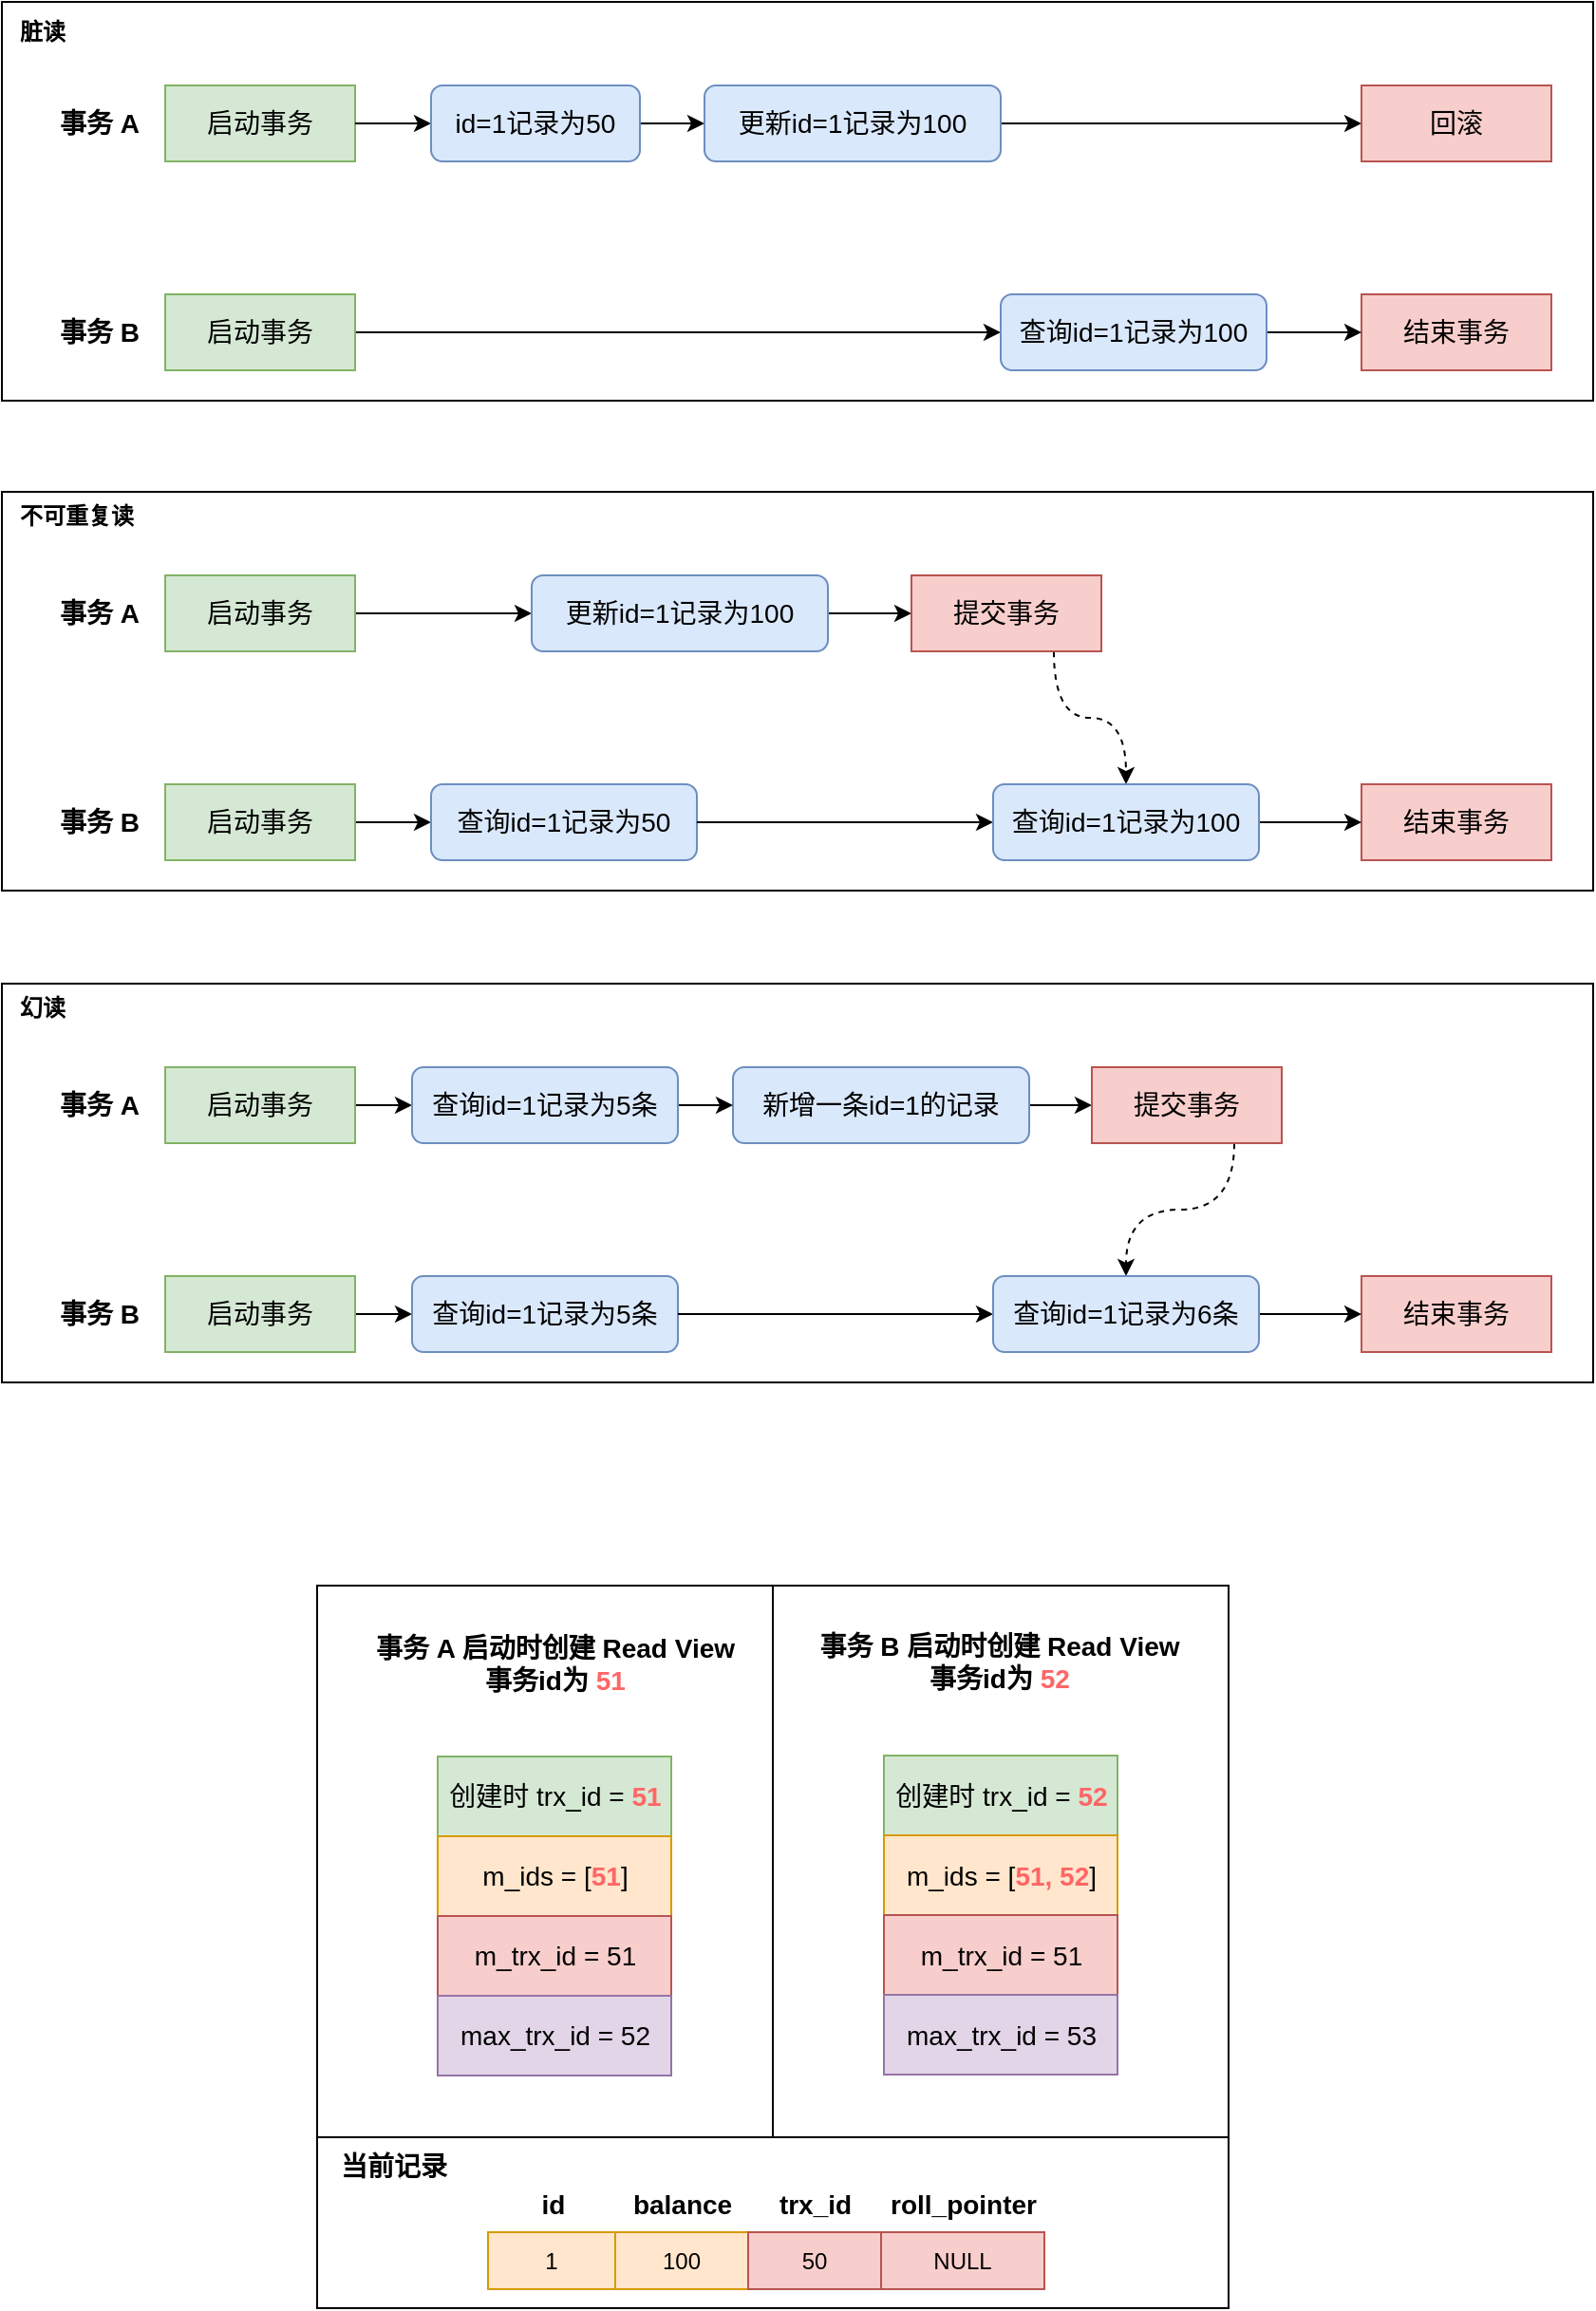 <mxfile version="22.1.11" type="github">
  <diagram name="第 1 页" id="gNZCSh1aHm1mI09cRFBn">
    <mxGraphModel dx="1434" dy="738" grid="0" gridSize="10" guides="1" tooltips="1" connect="1" arrows="1" fold="1" page="0" pageScale="1" pageWidth="827" pageHeight="1169" math="0" shadow="0">
      <root>
        <mxCell id="0" />
        <mxCell id="1" parent="0" />
        <mxCell id="nNNX8MQlH7M-ghWA_yyd-26" value="" style="rounded=0;whiteSpace=wrap;html=1;" vertex="1" parent="1">
          <mxGeometry x="210" y="1260.5" width="480" height="90" as="geometry" />
        </mxCell>
        <mxCell id="nNNX8MQlH7M-ghWA_yyd-12" value="" style="rounded=0;whiteSpace=wrap;html=1;" vertex="1" parent="1">
          <mxGeometry x="450" y="970" width="240" height="290.5" as="geometry" />
        </mxCell>
        <mxCell id="nNNX8MQlH7M-ghWA_yyd-11" value="" style="rounded=0;whiteSpace=wrap;html=1;" vertex="1" parent="1">
          <mxGeometry x="210" y="970" width="240" height="290.5" as="geometry" />
        </mxCell>
        <mxCell id="t-oszIujtScnOQRCRIdi-20" value="" style="rounded=0;whiteSpace=wrap;html=1;" parent="1" vertex="1">
          <mxGeometry x="44" y="136" width="838" height="210" as="geometry" />
        </mxCell>
        <mxCell id="t-oszIujtScnOQRCRIdi-9" style="edgeStyle=orthogonalEdgeStyle;rounded=0;orthogonalLoop=1;jettySize=auto;html=1;exitX=1;exitY=0.5;exitDx=0;exitDy=0;entryX=0;entryY=0.5;entryDx=0;entryDy=0;" parent="1" source="t-oszIujtScnOQRCRIdi-15" target="t-oszIujtScnOQRCRIdi-3" edge="1">
          <mxGeometry relative="1" as="geometry" />
        </mxCell>
        <mxCell id="t-oszIujtScnOQRCRIdi-1" value="&lt;font style=&quot;font-size: 14px;&quot;&gt;启动事务&lt;/font&gt;" style="rounded=0;whiteSpace=wrap;html=1;fillColor=#d5e8d4;strokeColor=#82b366;" parent="1" vertex="1">
          <mxGeometry x="130" y="180" width="100" height="40" as="geometry" />
        </mxCell>
        <mxCell id="t-oszIujtScnOQRCRIdi-10" style="edgeStyle=orthogonalEdgeStyle;rounded=0;orthogonalLoop=1;jettySize=auto;html=1;exitX=1;exitY=0.5;exitDx=0;exitDy=0;entryX=0;entryY=0.5;entryDx=0;entryDy=0;" parent="1" source="t-oszIujtScnOQRCRIdi-3" target="t-oszIujtScnOQRCRIdi-4" edge="1">
          <mxGeometry relative="1" as="geometry" />
        </mxCell>
        <mxCell id="t-oszIujtScnOQRCRIdi-3" value="&lt;font style=&quot;font-size: 14px;&quot;&gt;更新id=1记录为100&lt;/font&gt;" style="rounded=1;whiteSpace=wrap;html=1;fillColor=#dae8fc;strokeColor=#6c8ebf;" parent="1" vertex="1">
          <mxGeometry x="414" y="180" width="156" height="40" as="geometry" />
        </mxCell>
        <mxCell id="t-oszIujtScnOQRCRIdi-4" value="&lt;font style=&quot;font-size: 14px;&quot;&gt;回滚&lt;/font&gt;" style="rounded=0;whiteSpace=wrap;html=1;fillColor=#f8cecc;strokeColor=#b85450;" parent="1" vertex="1">
          <mxGeometry x="760" y="180" width="100" height="40" as="geometry" />
        </mxCell>
        <mxCell id="t-oszIujtScnOQRCRIdi-11" style="edgeStyle=orthogonalEdgeStyle;rounded=0;orthogonalLoop=1;jettySize=auto;html=1;exitX=1;exitY=0.5;exitDx=0;exitDy=0;entryX=0;entryY=0.5;entryDx=0;entryDy=0;" parent="1" source="t-oszIujtScnOQRCRIdi-5" target="t-oszIujtScnOQRCRIdi-8" edge="1">
          <mxGeometry relative="1" as="geometry" />
        </mxCell>
        <mxCell id="t-oszIujtScnOQRCRIdi-5" value="&lt;font style=&quot;font-size: 14px;&quot;&gt;启动事务&lt;/font&gt;" style="rounded=0;whiteSpace=wrap;html=1;fillColor=#d5e8d4;strokeColor=#82b366;" parent="1" vertex="1">
          <mxGeometry x="130" y="290" width="100" height="40" as="geometry" />
        </mxCell>
        <mxCell id="t-oszIujtScnOQRCRIdi-7" value="&lt;font style=&quot;font-size: 14px;&quot;&gt;结束事务&lt;/font&gt;" style="rounded=0;whiteSpace=wrap;html=1;fillColor=#f8cecc;strokeColor=#b85450;" parent="1" vertex="1">
          <mxGeometry x="760" y="290" width="100" height="40" as="geometry" />
        </mxCell>
        <mxCell id="t-oszIujtScnOQRCRIdi-12" style="edgeStyle=orthogonalEdgeStyle;rounded=0;orthogonalLoop=1;jettySize=auto;html=1;exitX=1;exitY=0.5;exitDx=0;exitDy=0;" parent="1" source="t-oszIujtScnOQRCRIdi-8" target="t-oszIujtScnOQRCRIdi-7" edge="1">
          <mxGeometry relative="1" as="geometry" />
        </mxCell>
        <mxCell id="t-oszIujtScnOQRCRIdi-8" value="&lt;font style=&quot;font-size: 14px;&quot;&gt;查询id=1记录为100&lt;/font&gt;" style="rounded=1;whiteSpace=wrap;html=1;fillColor=#dae8fc;strokeColor=#6c8ebf;" parent="1" vertex="1">
          <mxGeometry x="570" y="290" width="140" height="40" as="geometry" />
        </mxCell>
        <mxCell id="t-oszIujtScnOQRCRIdi-13" value="&lt;font style=&quot;font-size: 14px;&quot;&gt;&lt;b&gt;事务 A&lt;/b&gt;&lt;/font&gt;" style="text;html=1;align=center;verticalAlign=middle;resizable=0;points=[];autosize=1;strokeColor=none;fillColor=none;" parent="1" vertex="1">
          <mxGeometry x="60" y="185" width="70" height="30" as="geometry" />
        </mxCell>
        <mxCell id="t-oszIujtScnOQRCRIdi-14" value="&lt;font style=&quot;font-size: 14px;&quot;&gt;&lt;b&gt;事务 B&lt;/b&gt;&lt;/font&gt;" style="text;html=1;align=center;verticalAlign=middle;resizable=0;points=[];autosize=1;strokeColor=none;fillColor=none;" parent="1" vertex="1">
          <mxGeometry x="60" y="295" width="70" height="30" as="geometry" />
        </mxCell>
        <mxCell id="t-oszIujtScnOQRCRIdi-16" value="" style="edgeStyle=orthogonalEdgeStyle;rounded=0;orthogonalLoop=1;jettySize=auto;html=1;exitX=1;exitY=0.5;exitDx=0;exitDy=0;entryX=0;entryY=0.5;entryDx=0;entryDy=0;" parent="1" source="t-oszIujtScnOQRCRIdi-1" target="t-oszIujtScnOQRCRIdi-15" edge="1">
          <mxGeometry relative="1" as="geometry">
            <mxPoint x="230" y="200" as="sourcePoint" />
            <mxPoint x="510" y="200" as="targetPoint" />
          </mxGeometry>
        </mxCell>
        <mxCell id="t-oszIujtScnOQRCRIdi-15" value="&lt;font style=&quot;font-size: 14px;&quot;&gt;id=1记录为50&lt;/font&gt;" style="rounded=1;whiteSpace=wrap;html=1;fillColor=#dae8fc;strokeColor=#6c8ebf;" parent="1" vertex="1">
          <mxGeometry x="270" y="180" width="110" height="40" as="geometry" />
        </mxCell>
        <mxCell id="t-oszIujtScnOQRCRIdi-21" value="&lt;b&gt;脏读&lt;/b&gt;" style="text;html=1;align=center;verticalAlign=middle;resizable=0;points=[];autosize=1;strokeColor=none;fillColor=none;" parent="1" vertex="1">
          <mxGeometry x="44" y="139" width="42" height="26" as="geometry" />
        </mxCell>
        <mxCell id="t-oszIujtScnOQRCRIdi-22" value="" style="rounded=0;whiteSpace=wrap;html=1;" parent="1" vertex="1">
          <mxGeometry x="44" y="394" width="838" height="210" as="geometry" />
        </mxCell>
        <mxCell id="t-oszIujtScnOQRCRIdi-41" style="edgeStyle=orthogonalEdgeStyle;rounded=0;orthogonalLoop=1;jettySize=auto;html=1;exitX=1;exitY=0.5;exitDx=0;exitDy=0;entryX=0;entryY=0.5;entryDx=0;entryDy=0;" parent="1" source="t-oszIujtScnOQRCRIdi-24" target="t-oszIujtScnOQRCRIdi-26" edge="1">
          <mxGeometry relative="1" as="geometry" />
        </mxCell>
        <mxCell id="t-oszIujtScnOQRCRIdi-24" value="&lt;font style=&quot;font-size: 14px;&quot;&gt;启动事务&lt;/font&gt;" style="rounded=0;whiteSpace=wrap;html=1;fillColor=#d5e8d4;strokeColor=#82b366;" parent="1" vertex="1">
          <mxGeometry x="130" y="438" width="100" height="40" as="geometry" />
        </mxCell>
        <mxCell id="t-oszIujtScnOQRCRIdi-25" style="edgeStyle=orthogonalEdgeStyle;rounded=0;orthogonalLoop=1;jettySize=auto;html=1;exitX=1;exitY=0.5;exitDx=0;exitDy=0;entryX=0;entryY=0.5;entryDx=0;entryDy=0;" parent="1" source="t-oszIujtScnOQRCRIdi-26" target="t-oszIujtScnOQRCRIdi-27" edge="1">
          <mxGeometry relative="1" as="geometry" />
        </mxCell>
        <mxCell id="t-oszIujtScnOQRCRIdi-26" value="&lt;font style=&quot;font-size: 14px;&quot;&gt;更新id=1记录为100&lt;/font&gt;" style="rounded=1;whiteSpace=wrap;html=1;fillColor=#dae8fc;strokeColor=#6c8ebf;" parent="1" vertex="1">
          <mxGeometry x="323" y="438" width="156" height="40" as="geometry" />
        </mxCell>
        <mxCell id="t-oszIujtScnOQRCRIdi-45" style="edgeStyle=orthogonalEdgeStyle;rounded=0;orthogonalLoop=1;jettySize=auto;html=1;exitX=0.75;exitY=1;exitDx=0;exitDy=0;entryX=0.5;entryY=0;entryDx=0;entryDy=0;dashed=1;curved=1;" parent="1" source="t-oszIujtScnOQRCRIdi-27" target="t-oszIujtScnOQRCRIdi-43" edge="1">
          <mxGeometry relative="1" as="geometry" />
        </mxCell>
        <mxCell id="t-oszIujtScnOQRCRIdi-27" value="&lt;font style=&quot;font-size: 14px;&quot;&gt;提交事务&lt;/font&gt;" style="rounded=0;whiteSpace=wrap;html=1;fillColor=#f8cecc;strokeColor=#b85450;" parent="1" vertex="1">
          <mxGeometry x="523" y="438" width="100" height="40" as="geometry" />
        </mxCell>
        <mxCell id="t-oszIujtScnOQRCRIdi-28" style="edgeStyle=orthogonalEdgeStyle;rounded=0;orthogonalLoop=1;jettySize=auto;html=1;exitX=1;exitY=0.5;exitDx=0;exitDy=0;entryX=0;entryY=0.5;entryDx=0;entryDy=0;" parent="1" source="t-oszIujtScnOQRCRIdi-29" target="t-oszIujtScnOQRCRIdi-32" edge="1">
          <mxGeometry relative="1" as="geometry" />
        </mxCell>
        <mxCell id="t-oszIujtScnOQRCRIdi-29" value="&lt;font style=&quot;font-size: 14px;&quot;&gt;启动事务&lt;/font&gt;" style="rounded=0;whiteSpace=wrap;html=1;fillColor=#d5e8d4;strokeColor=#82b366;" parent="1" vertex="1">
          <mxGeometry x="130" y="548" width="100" height="40" as="geometry" />
        </mxCell>
        <mxCell id="t-oszIujtScnOQRCRIdi-30" value="&lt;font style=&quot;font-size: 14px;&quot;&gt;结束事务&lt;/font&gt;" style="rounded=0;whiteSpace=wrap;html=1;fillColor=#f8cecc;strokeColor=#b85450;" parent="1" vertex="1">
          <mxGeometry x="760" y="548" width="100" height="40" as="geometry" />
        </mxCell>
        <mxCell id="t-oszIujtScnOQRCRIdi-31" style="edgeStyle=orthogonalEdgeStyle;rounded=0;orthogonalLoop=1;jettySize=auto;html=1;exitX=1;exitY=0.5;exitDx=0;exitDy=0;" parent="1" source="t-oszIujtScnOQRCRIdi-43" target="t-oszIujtScnOQRCRIdi-30" edge="1">
          <mxGeometry relative="1" as="geometry" />
        </mxCell>
        <mxCell id="t-oszIujtScnOQRCRIdi-32" value="&lt;font style=&quot;font-size: 14px;&quot;&gt;查询id=1记录为50&lt;/font&gt;" style="rounded=1;whiteSpace=wrap;html=1;fillColor=#dae8fc;strokeColor=#6c8ebf;" parent="1" vertex="1">
          <mxGeometry x="270" y="548" width="140" height="40" as="geometry" />
        </mxCell>
        <mxCell id="t-oszIujtScnOQRCRIdi-33" value="&lt;font style=&quot;font-size: 14px;&quot;&gt;&lt;b&gt;事务 A&lt;/b&gt;&lt;/font&gt;" style="text;html=1;align=center;verticalAlign=middle;resizable=0;points=[];autosize=1;strokeColor=none;fillColor=none;" parent="1" vertex="1">
          <mxGeometry x="60" y="443" width="70" height="30" as="geometry" />
        </mxCell>
        <mxCell id="t-oszIujtScnOQRCRIdi-34" value="&lt;font style=&quot;font-size: 14px;&quot;&gt;&lt;b&gt;事务 B&lt;/b&gt;&lt;/font&gt;" style="text;html=1;align=center;verticalAlign=middle;resizable=0;points=[];autosize=1;strokeColor=none;fillColor=none;" parent="1" vertex="1">
          <mxGeometry x="60" y="553" width="70" height="30" as="geometry" />
        </mxCell>
        <mxCell id="t-oszIujtScnOQRCRIdi-37" value="&lt;b&gt;不可重复读&lt;/b&gt;" style="text;html=1;align=center;verticalAlign=middle;resizable=0;points=[];autosize=1;strokeColor=none;fillColor=none;" parent="1" vertex="1">
          <mxGeometry x="44" y="394" width="78" height="26" as="geometry" />
        </mxCell>
        <mxCell id="t-oszIujtScnOQRCRIdi-44" value="" style="edgeStyle=orthogonalEdgeStyle;rounded=0;orthogonalLoop=1;jettySize=auto;html=1;exitX=1;exitY=0.5;exitDx=0;exitDy=0;" parent="1" source="t-oszIujtScnOQRCRIdi-32" target="t-oszIujtScnOQRCRIdi-43" edge="1">
          <mxGeometry relative="1" as="geometry">
            <mxPoint x="410" y="568" as="sourcePoint" />
            <mxPoint x="760" y="568" as="targetPoint" />
          </mxGeometry>
        </mxCell>
        <mxCell id="t-oszIujtScnOQRCRIdi-43" value="&lt;font style=&quot;font-size: 14px;&quot;&gt;查询id=1记录为100&lt;/font&gt;" style="rounded=1;whiteSpace=wrap;html=1;fillColor=#dae8fc;strokeColor=#6c8ebf;" parent="1" vertex="1">
          <mxGeometry x="566" y="548" width="140" height="40" as="geometry" />
        </mxCell>
        <mxCell id="t-oszIujtScnOQRCRIdi-46" value="" style="rounded=0;whiteSpace=wrap;html=1;" parent="1" vertex="1">
          <mxGeometry x="44" y="653" width="838" height="210" as="geometry" />
        </mxCell>
        <mxCell id="t-oszIujtScnOQRCRIdi-64" style="edgeStyle=orthogonalEdgeStyle;rounded=0;orthogonalLoop=1;jettySize=auto;html=1;exitX=1;exitY=0.5;exitDx=0;exitDy=0;entryX=0;entryY=0.5;entryDx=0;entryDy=0;" parent="1" source="t-oszIujtScnOQRCRIdi-48" target="t-oszIujtScnOQRCRIdi-63" edge="1">
          <mxGeometry relative="1" as="geometry" />
        </mxCell>
        <mxCell id="t-oszIujtScnOQRCRIdi-48" value="&lt;font style=&quot;font-size: 14px;&quot;&gt;启动事务&lt;/font&gt;" style="rounded=0;whiteSpace=wrap;html=1;fillColor=#d5e8d4;strokeColor=#82b366;" parent="1" vertex="1">
          <mxGeometry x="130" y="697" width="100" height="40" as="geometry" />
        </mxCell>
        <mxCell id="t-oszIujtScnOQRCRIdi-49" style="edgeStyle=orthogonalEdgeStyle;rounded=0;orthogonalLoop=1;jettySize=auto;html=1;exitX=1;exitY=0.5;exitDx=0;exitDy=0;entryX=0;entryY=0.5;entryDx=0;entryDy=0;" parent="1" source="t-oszIujtScnOQRCRIdi-50" target="t-oszIujtScnOQRCRIdi-52" edge="1">
          <mxGeometry relative="1" as="geometry" />
        </mxCell>
        <mxCell id="t-oszIujtScnOQRCRIdi-50" value="&lt;font style=&quot;font-size: 14px;&quot;&gt;新增一条id=1的记录&lt;/font&gt;" style="rounded=1;whiteSpace=wrap;html=1;fillColor=#dae8fc;strokeColor=#6c8ebf;" parent="1" vertex="1">
          <mxGeometry x="429" y="697" width="156" height="40" as="geometry" />
        </mxCell>
        <mxCell id="t-oszIujtScnOQRCRIdi-51" style="edgeStyle=orthogonalEdgeStyle;rounded=0;orthogonalLoop=1;jettySize=auto;html=1;exitX=0.75;exitY=1;exitDx=0;exitDy=0;entryX=0.5;entryY=0;entryDx=0;entryDy=0;dashed=1;curved=1;" parent="1" source="t-oszIujtScnOQRCRIdi-52" target="t-oszIujtScnOQRCRIdi-62" edge="1">
          <mxGeometry relative="1" as="geometry" />
        </mxCell>
        <mxCell id="t-oszIujtScnOQRCRIdi-52" value="&lt;font style=&quot;font-size: 14px;&quot;&gt;提交事务&lt;/font&gt;" style="rounded=0;whiteSpace=wrap;html=1;fillColor=#f8cecc;strokeColor=#b85450;" parent="1" vertex="1">
          <mxGeometry x="618" y="697" width="100" height="40" as="geometry" />
        </mxCell>
        <mxCell id="t-oszIujtScnOQRCRIdi-53" style="edgeStyle=orthogonalEdgeStyle;rounded=0;orthogonalLoop=1;jettySize=auto;html=1;exitX=1;exitY=0.5;exitDx=0;exitDy=0;entryX=0;entryY=0.5;entryDx=0;entryDy=0;" parent="1" source="t-oszIujtScnOQRCRIdi-54" target="t-oszIujtScnOQRCRIdi-57" edge="1">
          <mxGeometry relative="1" as="geometry" />
        </mxCell>
        <mxCell id="t-oszIujtScnOQRCRIdi-54" value="&lt;font style=&quot;font-size: 14px;&quot;&gt;启动事务&lt;/font&gt;" style="rounded=0;whiteSpace=wrap;html=1;fillColor=#d5e8d4;strokeColor=#82b366;" parent="1" vertex="1">
          <mxGeometry x="130" y="807" width="100" height="40" as="geometry" />
        </mxCell>
        <mxCell id="t-oszIujtScnOQRCRIdi-55" value="&lt;font style=&quot;font-size: 14px;&quot;&gt;结束事务&lt;/font&gt;" style="rounded=0;whiteSpace=wrap;html=1;fillColor=#f8cecc;strokeColor=#b85450;" parent="1" vertex="1">
          <mxGeometry x="760" y="807" width="100" height="40" as="geometry" />
        </mxCell>
        <mxCell id="t-oszIujtScnOQRCRIdi-56" style="edgeStyle=orthogonalEdgeStyle;rounded=0;orthogonalLoop=1;jettySize=auto;html=1;exitX=1;exitY=0.5;exitDx=0;exitDy=0;" parent="1" source="t-oszIujtScnOQRCRIdi-62" target="t-oszIujtScnOQRCRIdi-55" edge="1">
          <mxGeometry relative="1" as="geometry" />
        </mxCell>
        <mxCell id="t-oszIujtScnOQRCRIdi-57" value="&lt;font style=&quot;font-size: 14px;&quot;&gt;查询id=1记录为5条&lt;/font&gt;" style="rounded=1;whiteSpace=wrap;html=1;fillColor=#dae8fc;strokeColor=#6c8ebf;" parent="1" vertex="1">
          <mxGeometry x="260" y="807" width="140" height="40" as="geometry" />
        </mxCell>
        <mxCell id="t-oszIujtScnOQRCRIdi-58" value="&lt;font style=&quot;font-size: 14px;&quot;&gt;&lt;b&gt;事务 A&lt;/b&gt;&lt;/font&gt;" style="text;html=1;align=center;verticalAlign=middle;resizable=0;points=[];autosize=1;strokeColor=none;fillColor=none;" parent="1" vertex="1">
          <mxGeometry x="60" y="702" width="70" height="30" as="geometry" />
        </mxCell>
        <mxCell id="t-oszIujtScnOQRCRIdi-59" value="&lt;font style=&quot;font-size: 14px;&quot;&gt;&lt;b&gt;事务 B&lt;/b&gt;&lt;/font&gt;" style="text;html=1;align=center;verticalAlign=middle;resizable=0;points=[];autosize=1;strokeColor=none;fillColor=none;" parent="1" vertex="1">
          <mxGeometry x="60" y="812" width="70" height="30" as="geometry" />
        </mxCell>
        <mxCell id="t-oszIujtScnOQRCRIdi-60" value="&lt;b&gt;幻读&lt;/b&gt;" style="text;html=1;align=center;verticalAlign=middle;resizable=0;points=[];autosize=1;strokeColor=none;fillColor=none;" parent="1" vertex="1">
          <mxGeometry x="44" y="653" width="42" height="26" as="geometry" />
        </mxCell>
        <mxCell id="t-oszIujtScnOQRCRIdi-61" value="" style="edgeStyle=orthogonalEdgeStyle;rounded=0;orthogonalLoop=1;jettySize=auto;html=1;exitX=1;exitY=0.5;exitDx=0;exitDy=0;" parent="1" source="t-oszIujtScnOQRCRIdi-57" target="t-oszIujtScnOQRCRIdi-62" edge="1">
          <mxGeometry relative="1" as="geometry">
            <mxPoint x="410" y="827" as="sourcePoint" />
            <mxPoint x="760" y="827" as="targetPoint" />
          </mxGeometry>
        </mxCell>
        <mxCell id="t-oszIujtScnOQRCRIdi-62" value="&lt;font style=&quot;font-size: 14px;&quot;&gt;查询id=1记录为6条&lt;/font&gt;" style="rounded=1;whiteSpace=wrap;html=1;fillColor=#dae8fc;strokeColor=#6c8ebf;" parent="1" vertex="1">
          <mxGeometry x="566" y="807" width="140" height="40" as="geometry" />
        </mxCell>
        <mxCell id="t-oszIujtScnOQRCRIdi-65" style="edgeStyle=orthogonalEdgeStyle;rounded=0;orthogonalLoop=1;jettySize=auto;html=1;exitX=1;exitY=0.5;exitDx=0;exitDy=0;entryX=0;entryY=0.5;entryDx=0;entryDy=0;" parent="1" source="t-oszIujtScnOQRCRIdi-63" target="t-oszIujtScnOQRCRIdi-50" edge="1">
          <mxGeometry relative="1" as="geometry" />
        </mxCell>
        <mxCell id="t-oszIujtScnOQRCRIdi-63" value="&lt;font style=&quot;font-size: 14px;&quot;&gt;查询id=1记录为5条&lt;/font&gt;" style="rounded=1;whiteSpace=wrap;html=1;fillColor=#dae8fc;strokeColor=#6c8ebf;" parent="1" vertex="1">
          <mxGeometry x="260" y="697" width="140" height="40" as="geometry" />
        </mxCell>
        <mxCell id="nNNX8MQlH7M-ghWA_yyd-9" value="&lt;b style=&quot;font-size: 14px;&quot;&gt;事务 A 启动时创建 Read View&lt;br&gt;事务id为 &lt;font color=&quot;#ff6666&quot;&gt;51&lt;/font&gt;&lt;/b&gt;" style="text;html=1;align=center;verticalAlign=middle;resizable=0;points=[];autosize=1;strokeColor=none;fillColor=none;" vertex="1" parent="1">
          <mxGeometry x="230" y="985.5" width="210" height="50" as="geometry" />
        </mxCell>
        <mxCell id="nNNX8MQlH7M-ghWA_yyd-14" value="" style="group" vertex="1" connectable="0" parent="1">
          <mxGeometry x="273.5" y="1060" width="123" height="168" as="geometry" />
        </mxCell>
        <mxCell id="nNNX8MQlH7M-ghWA_yyd-1" value="&lt;font style=&quot;font-size: 14px;&quot;&gt;创建时 trx_id = &lt;font color=&quot;#ff6666&quot;&gt;&lt;b&gt;51&lt;/b&gt;&lt;/font&gt;&lt;/font&gt;" style="rounded=0;whiteSpace=wrap;html=1;fillColor=#d5e8d4;strokeColor=#82b366;" vertex="1" parent="nNNX8MQlH7M-ghWA_yyd-14">
          <mxGeometry width="123" height="42" as="geometry" />
        </mxCell>
        <mxCell id="nNNX8MQlH7M-ghWA_yyd-2" value="&lt;font style=&quot;font-size: 14px;&quot;&gt;m_ids = [&lt;font color=&quot;#ff6666&quot;&gt;&lt;b&gt;51&lt;/b&gt;&lt;/font&gt;]&lt;/font&gt;" style="rounded=0;whiteSpace=wrap;html=1;fillColor=#ffe6cc;strokeColor=#d79b00;" vertex="1" parent="nNNX8MQlH7M-ghWA_yyd-14">
          <mxGeometry y="42" width="123" height="42" as="geometry" />
        </mxCell>
        <mxCell id="nNNX8MQlH7M-ghWA_yyd-3" value="&lt;font style=&quot;font-size: 14px;&quot;&gt;m_trx_id = 51&lt;/font&gt;" style="rounded=0;whiteSpace=wrap;html=1;fillColor=#f8cecc;strokeColor=#b85450;" vertex="1" parent="nNNX8MQlH7M-ghWA_yyd-14">
          <mxGeometry y="84" width="123" height="42" as="geometry" />
        </mxCell>
        <mxCell id="nNNX8MQlH7M-ghWA_yyd-4" value="&lt;font style=&quot;font-size: 14px;&quot;&gt;max_trx_id = 52&lt;/font&gt;" style="rounded=0;whiteSpace=wrap;html=1;fillColor=#e1d5e7;strokeColor=#9673a6;" vertex="1" parent="nNNX8MQlH7M-ghWA_yyd-14">
          <mxGeometry y="126" width="123" height="42" as="geometry" />
        </mxCell>
        <mxCell id="nNNX8MQlH7M-ghWA_yyd-10" value="&lt;font style=&quot;font-size: 14px;&quot;&gt;&lt;b&gt;事务 B 启动时创建 Read View&lt;br&gt;事务id为 &lt;font color=&quot;#ff6666&quot;&gt;52&lt;/font&gt;&lt;/b&gt;&lt;/font&gt;" style="text;html=1;align=center;verticalAlign=middle;resizable=0;points=[];autosize=1;strokeColor=none;fillColor=none;" vertex="1" parent="1">
          <mxGeometry x="464" y="985" width="210" height="50" as="geometry" />
        </mxCell>
        <mxCell id="nNNX8MQlH7M-ghWA_yyd-5" value="&lt;font style=&quot;font-size: 14px;&quot;&gt;创建时 trx_id = &lt;font color=&quot;#ff6666&quot;&gt;&lt;b&gt;52&lt;/b&gt;&lt;/font&gt;&lt;/font&gt;" style="rounded=0;whiteSpace=wrap;html=1;fillColor=#d5e8d4;strokeColor=#82b366;" vertex="1" parent="1">
          <mxGeometry x="508.5" y="1059.5" width="123" height="42" as="geometry" />
        </mxCell>
        <mxCell id="nNNX8MQlH7M-ghWA_yyd-6" value="&lt;font style=&quot;font-size: 14px;&quot;&gt;m_ids = [&lt;font color=&quot;#ff6666&quot;&gt;&lt;b&gt;51, 52&lt;/b&gt;&lt;/font&gt;]&lt;/font&gt;" style="rounded=0;whiteSpace=wrap;html=1;fillColor=#ffe6cc;strokeColor=#d79b00;" vertex="1" parent="1">
          <mxGeometry x="508.5" y="1101.5" width="123" height="42" as="geometry" />
        </mxCell>
        <mxCell id="nNNX8MQlH7M-ghWA_yyd-7" value="&lt;font style=&quot;font-size: 14px;&quot;&gt;m_trx_id = 51&lt;/font&gt;" style="rounded=0;whiteSpace=wrap;html=1;fillColor=#f8cecc;strokeColor=#b85450;" vertex="1" parent="1">
          <mxGeometry x="508.5" y="1143.5" width="123" height="42" as="geometry" />
        </mxCell>
        <mxCell id="nNNX8MQlH7M-ghWA_yyd-8" value="&lt;font style=&quot;font-size: 14px;&quot;&gt;max_trx_id = 53&lt;/font&gt;" style="rounded=0;whiteSpace=wrap;html=1;fillColor=#e1d5e7;strokeColor=#9673a6;" vertex="1" parent="1">
          <mxGeometry x="508.5" y="1185.5" width="123" height="42" as="geometry" />
        </mxCell>
        <mxCell id="nNNX8MQlH7M-ghWA_yyd-27" value="" style="group" vertex="1" connectable="0" parent="1">
          <mxGeometry x="300" y="1280.5" width="300" height="60" as="geometry" />
        </mxCell>
        <mxCell id="nNNX8MQlH7M-ghWA_yyd-17" value="1" style="rounded=0;whiteSpace=wrap;html=1;fillColor=#ffe6cc;strokeColor=#d79b00;" vertex="1" parent="nNNX8MQlH7M-ghWA_yyd-27">
          <mxGeometry y="30" width="67" height="30" as="geometry" />
        </mxCell>
        <mxCell id="nNNX8MQlH7M-ghWA_yyd-18" value="100" style="rounded=0;whiteSpace=wrap;html=1;fillColor=#ffe6cc;strokeColor=#d79b00;" vertex="1" parent="nNNX8MQlH7M-ghWA_yyd-27">
          <mxGeometry x="67" y="30" width="70" height="30" as="geometry" />
        </mxCell>
        <mxCell id="nNNX8MQlH7M-ghWA_yyd-20" value="50" style="rounded=0;whiteSpace=wrap;html=1;fillColor=#f8cecc;strokeColor=#b85450;" vertex="1" parent="nNNX8MQlH7M-ghWA_yyd-27">
          <mxGeometry x="137" y="30" width="70" height="30" as="geometry" />
        </mxCell>
        <mxCell id="nNNX8MQlH7M-ghWA_yyd-21" value="NULL" style="rounded=0;whiteSpace=wrap;html=1;fillColor=#f8cecc;strokeColor=#b85450;" vertex="1" parent="nNNX8MQlH7M-ghWA_yyd-27">
          <mxGeometry x="207" y="30" width="86" height="30" as="geometry" />
        </mxCell>
        <mxCell id="nNNX8MQlH7M-ghWA_yyd-22" value="&lt;b&gt;&lt;font style=&quot;font-size: 14px;&quot;&gt;id&lt;/font&gt;&lt;/b&gt;" style="text;html=1;align=center;verticalAlign=middle;resizable=0;points=[];autosize=1;strokeColor=none;fillColor=none;" vertex="1" parent="nNNX8MQlH7M-ghWA_yyd-27">
          <mxGeometry x="13.5" width="40" height="30" as="geometry" />
        </mxCell>
        <mxCell id="nNNX8MQlH7M-ghWA_yyd-23" value="&lt;font style=&quot;font-size: 14px;&quot;&gt;&lt;b&gt;balance&lt;/b&gt;&lt;/font&gt;" style="text;html=1;align=center;verticalAlign=middle;resizable=0;points=[];autosize=1;strokeColor=none;fillColor=none;" vertex="1" parent="nNNX8MQlH7M-ghWA_yyd-27">
          <mxGeometry x="62" width="80" height="30" as="geometry" />
        </mxCell>
        <mxCell id="nNNX8MQlH7M-ghWA_yyd-24" value="&lt;font style=&quot;font-size: 14px;&quot;&gt;&lt;b&gt;trx_id&lt;/b&gt;&lt;/font&gt;" style="text;html=1;align=center;verticalAlign=middle;resizable=0;points=[];autosize=1;strokeColor=none;fillColor=none;" vertex="1" parent="nNNX8MQlH7M-ghWA_yyd-27">
          <mxGeometry x="142" width="60" height="30" as="geometry" />
        </mxCell>
        <mxCell id="nNNX8MQlH7M-ghWA_yyd-25" value="&lt;font style=&quot;font-size: 14px;&quot;&gt;&lt;b&gt;roll_pointer&lt;/b&gt;&lt;/font&gt;" style="text;html=1;align=center;verticalAlign=middle;resizable=0;points=[];autosize=1;strokeColor=none;fillColor=none;" vertex="1" parent="nNNX8MQlH7M-ghWA_yyd-27">
          <mxGeometry x="200" width="100" height="30" as="geometry" />
        </mxCell>
        <mxCell id="nNNX8MQlH7M-ghWA_yyd-28" value="&lt;b&gt;&lt;font style=&quot;font-size: 14px;&quot;&gt;当前记录&lt;/font&gt;&lt;/b&gt;" style="text;html=1;align=center;verticalAlign=middle;resizable=0;points=[];autosize=1;strokeColor=none;fillColor=none;" vertex="1" parent="1">
          <mxGeometry x="210" y="1260.5" width="80" height="30" as="geometry" />
        </mxCell>
      </root>
    </mxGraphModel>
  </diagram>
</mxfile>
